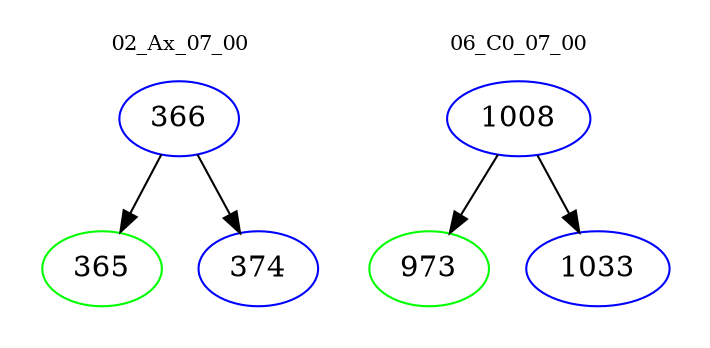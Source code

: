 digraph{
subgraph cluster_0 {
color = white
label = "02_Ax_07_00";
fontsize=10;
T0_366 [label="366", color="blue"]
T0_366 -> T0_365 [color="black"]
T0_365 [label="365", color="green"]
T0_366 -> T0_374 [color="black"]
T0_374 [label="374", color="blue"]
}
subgraph cluster_1 {
color = white
label = "06_C0_07_00";
fontsize=10;
T1_1008 [label="1008", color="blue"]
T1_1008 -> T1_973 [color="black"]
T1_973 [label="973", color="green"]
T1_1008 -> T1_1033 [color="black"]
T1_1033 [label="1033", color="blue"]
}
}
